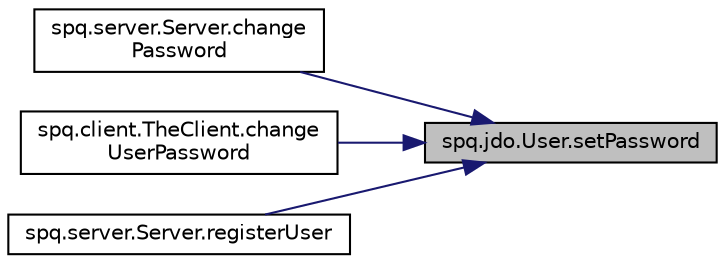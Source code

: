 digraph "spq.jdo.User.setPassword"
{
 // LATEX_PDF_SIZE
  edge [fontname="Helvetica",fontsize="10",labelfontname="Helvetica",labelfontsize="10"];
  node [fontname="Helvetica",fontsize="10",shape=record];
  rankdir="RL";
  Node1 [label="spq.jdo.User.setPassword",height=0.2,width=0.4,color="black", fillcolor="grey75", style="filled", fontcolor="black",tooltip=" "];
  Node1 -> Node2 [dir="back",color="midnightblue",fontsize="10",style="solid",fontname="Helvetica"];
  Node2 [label="spq.server.Server.change\lPassword",height=0.2,width=0.4,color="black", fillcolor="white", style="filled",URL="$classspq_1_1server_1_1_server.html#af0a47766139146af24e0330c2cfdf574",tooltip=" "];
  Node1 -> Node3 [dir="back",color="midnightblue",fontsize="10",style="solid",fontname="Helvetica"];
  Node3 [label="spq.client.TheClient.change\lUserPassword",height=0.2,width=0.4,color="black", fillcolor="white", style="filled",URL="$classspq_1_1client_1_1_the_client.html#a661dc844170b3bee25e1c439a41176a7",tooltip=" "];
  Node1 -> Node4 [dir="back",color="midnightblue",fontsize="10",style="solid",fontname="Helvetica"];
  Node4 [label="spq.server.Server.registerUser",height=0.2,width=0.4,color="black", fillcolor="white", style="filled",URL="$classspq_1_1server_1_1_server.html#a14ac3f5e49e230b828076c5df4079d53",tooltip=" "];
}
